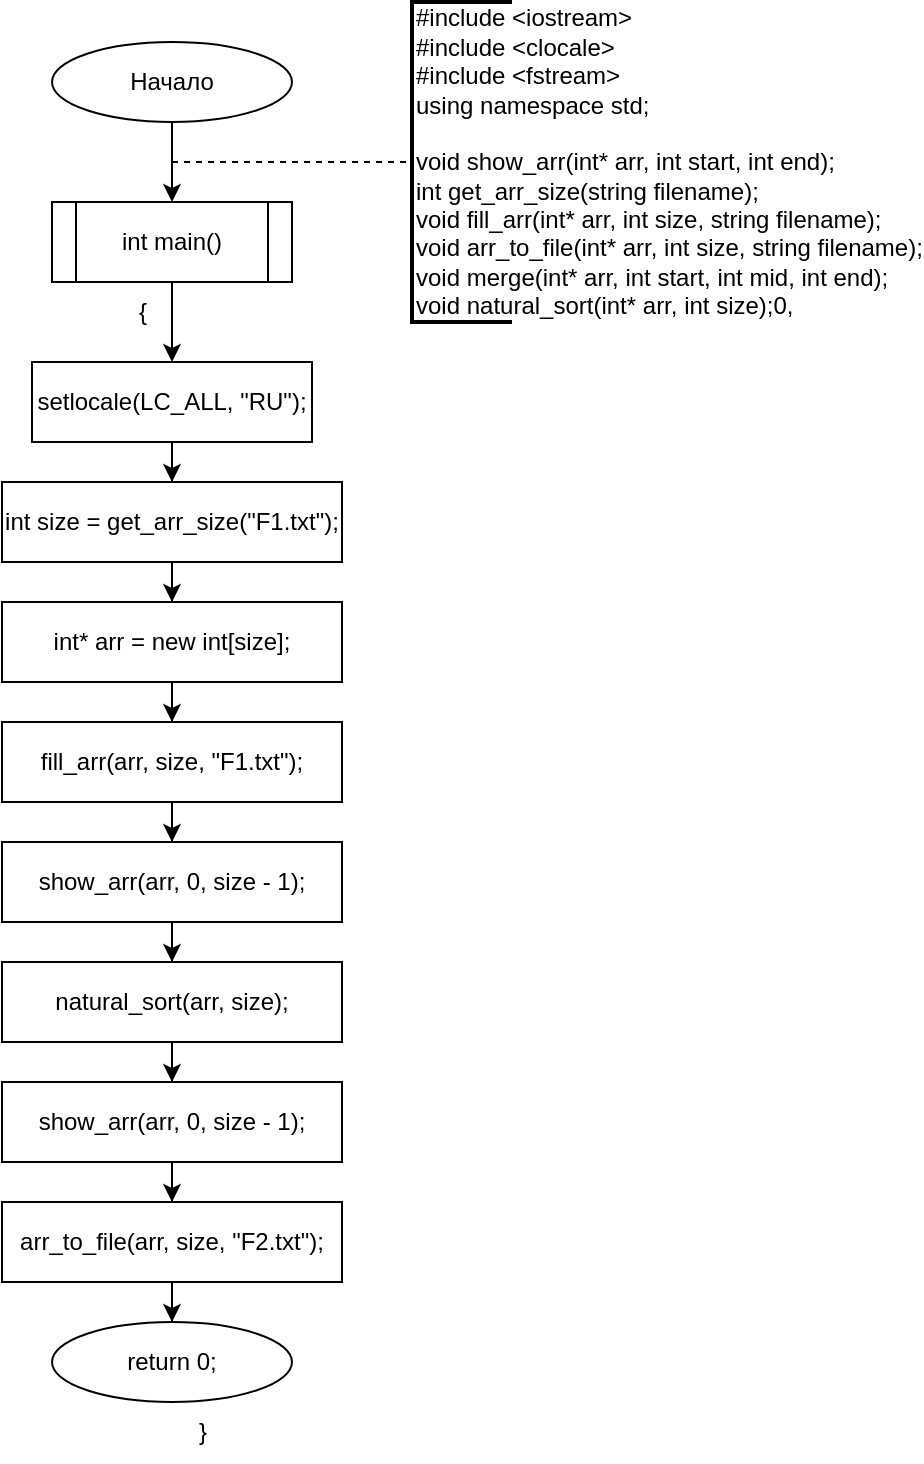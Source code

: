 <mxfile version="25.0.2" pages="7">
  <diagram name="main" id="EsspFKWxQ_4Z_RFMazA9">
    <mxGraphModel dx="1433" dy="797" grid="1" gridSize="10" guides="1" tooltips="1" connect="1" arrows="1" fold="1" page="1" pageScale="1" pageWidth="827" pageHeight="1169" math="0" shadow="0">
      <root>
        <mxCell id="0" />
        <mxCell id="1" parent="0" />
        <mxCell id="gjAVs64p10JaogHvOwGG-3" value="" style="edgeStyle=orthogonalEdgeStyle;rounded=0;orthogonalLoop=1;jettySize=auto;html=1;" edge="1" parent="1" source="gjAVs64p10JaogHvOwGG-1" target="gjAVs64p10JaogHvOwGG-2">
          <mxGeometry relative="1" as="geometry" />
        </mxCell>
        <mxCell id="gjAVs64p10JaogHvOwGG-1" value="Начало" style="ellipse;whiteSpace=wrap;html=1;" vertex="1" parent="1">
          <mxGeometry x="340" y="40" width="120" height="40" as="geometry" />
        </mxCell>
        <mxCell id="gjAVs64p10JaogHvOwGG-7" value="" style="edgeStyle=orthogonalEdgeStyle;rounded=0;orthogonalLoop=1;jettySize=auto;html=1;" edge="1" parent="1" source="gjAVs64p10JaogHvOwGG-2" target="gjAVs64p10JaogHvOwGG-6">
          <mxGeometry relative="1" as="geometry" />
        </mxCell>
        <mxCell id="gjAVs64p10JaogHvOwGG-2" value="int main()" style="shape=process;whiteSpace=wrap;html=1;backgroundOutline=1;" vertex="1" parent="1">
          <mxGeometry x="340" y="120" width="120" height="40" as="geometry" />
        </mxCell>
        <mxCell id="gjAVs64p10JaogHvOwGG-4" value="" style="endArrow=none;dashed=1;html=1;rounded=0;" edge="1" parent="1" target="gjAVs64p10JaogHvOwGG-5">
          <mxGeometry width="50" height="50" relative="1" as="geometry">
            <mxPoint x="400" y="100" as="sourcePoint" />
            <mxPoint x="560" y="100" as="targetPoint" />
          </mxGeometry>
        </mxCell>
        <mxCell id="gjAVs64p10JaogHvOwGG-5" value="&lt;div&gt;#include &amp;lt;iostream&amp;gt;&lt;/div&gt;&lt;div&gt;#include &amp;lt;clocale&amp;gt;&lt;/div&gt;&lt;div&gt;#include &amp;lt;fstream&amp;gt;&lt;/div&gt;&lt;div&gt;using namespace std;&lt;/div&gt;&lt;div&gt;&lt;br&gt;&lt;/div&gt;&lt;div&gt;void show_arr(int* arr, int start, int end);&lt;/div&gt;&lt;div&gt;int get_arr_size(string filename);&lt;/div&gt;&lt;div&gt;void fill_arr(int* arr, int size, string filename);&lt;/div&gt;&lt;div&gt;void arr_to_file(int* arr, int size, string filename);&lt;/div&gt;&lt;div&gt;void merge(int* arr, int start, int mid, int end);&lt;/div&gt;&lt;div&gt;void natural_sort(int* arr, int size);0,&lt;/div&gt;" style="strokeWidth=2;html=1;shape=mxgraph.flowchart.annotation_1;align=left;pointerEvents=1;" vertex="1" parent="1">
          <mxGeometry x="520" y="20" width="50" height="160" as="geometry" />
        </mxCell>
        <mxCell id="gjAVs64p10JaogHvOwGG-10" value="" style="edgeStyle=orthogonalEdgeStyle;rounded=0;orthogonalLoop=1;jettySize=auto;html=1;" edge="1" parent="1" source="gjAVs64p10JaogHvOwGG-6" target="gjAVs64p10JaogHvOwGG-9">
          <mxGeometry relative="1" as="geometry" />
        </mxCell>
        <mxCell id="gjAVs64p10JaogHvOwGG-6" value="setlocale(LC_ALL, &quot;RU&quot;);" style="whiteSpace=wrap;html=1;" vertex="1" parent="1">
          <mxGeometry x="330" y="200" width="140" height="40" as="geometry" />
        </mxCell>
        <mxCell id="gjAVs64p10JaogHvOwGG-8" value="{" style="text;html=1;align=center;verticalAlign=middle;resizable=0;points=[];autosize=1;strokeColor=none;fillColor=none;" vertex="1" parent="1">
          <mxGeometry x="370" y="160" width="30" height="30" as="geometry" />
        </mxCell>
        <mxCell id="gjAVs64p10JaogHvOwGG-12" value="" style="edgeStyle=orthogonalEdgeStyle;rounded=0;orthogonalLoop=1;jettySize=auto;html=1;" edge="1" parent="1" source="gjAVs64p10JaogHvOwGG-9" target="gjAVs64p10JaogHvOwGG-11">
          <mxGeometry relative="1" as="geometry" />
        </mxCell>
        <mxCell id="gjAVs64p10JaogHvOwGG-9" value="int size = get_arr_size(&quot;F1.txt&quot;);" style="whiteSpace=wrap;html=1;" vertex="1" parent="1">
          <mxGeometry x="315" y="260" width="170" height="40" as="geometry" />
        </mxCell>
        <mxCell id="gjAVs64p10JaogHvOwGG-14" value="" style="edgeStyle=orthogonalEdgeStyle;rounded=0;orthogonalLoop=1;jettySize=auto;html=1;" edge="1" parent="1" source="gjAVs64p10JaogHvOwGG-11" target="gjAVs64p10JaogHvOwGG-13">
          <mxGeometry relative="1" as="geometry" />
        </mxCell>
        <mxCell id="gjAVs64p10JaogHvOwGG-11" value="int* arr = new int[size];" style="whiteSpace=wrap;html=1;" vertex="1" parent="1">
          <mxGeometry x="315" y="320" width="170" height="40" as="geometry" />
        </mxCell>
        <mxCell id="gjAVs64p10JaogHvOwGG-16" value="" style="edgeStyle=orthogonalEdgeStyle;rounded=0;orthogonalLoop=1;jettySize=auto;html=1;" edge="1" parent="1" source="gjAVs64p10JaogHvOwGG-13" target="gjAVs64p10JaogHvOwGG-15">
          <mxGeometry relative="1" as="geometry" />
        </mxCell>
        <mxCell id="gjAVs64p10JaogHvOwGG-13" value="fill_arr(arr, size, &quot;F1.txt&quot;);" style="whiteSpace=wrap;html=1;" vertex="1" parent="1">
          <mxGeometry x="315" y="380" width="170" height="40" as="geometry" />
        </mxCell>
        <mxCell id="gjAVs64p10JaogHvOwGG-18" value="" style="edgeStyle=orthogonalEdgeStyle;rounded=0;orthogonalLoop=1;jettySize=auto;html=1;" edge="1" parent="1" source="gjAVs64p10JaogHvOwGG-15" target="gjAVs64p10JaogHvOwGG-17">
          <mxGeometry relative="1" as="geometry" />
        </mxCell>
        <mxCell id="gjAVs64p10JaogHvOwGG-15" value="show_arr(arr, 0, size - 1);" style="whiteSpace=wrap;html=1;" vertex="1" parent="1">
          <mxGeometry x="315" y="440" width="170" height="40" as="geometry" />
        </mxCell>
        <mxCell id="gjAVs64p10JaogHvOwGG-20" value="" style="edgeStyle=orthogonalEdgeStyle;rounded=0;orthogonalLoop=1;jettySize=auto;html=1;" edge="1" parent="1" source="gjAVs64p10JaogHvOwGG-17" target="gjAVs64p10JaogHvOwGG-19">
          <mxGeometry relative="1" as="geometry" />
        </mxCell>
        <mxCell id="gjAVs64p10JaogHvOwGG-17" value="natural_sort(arr, size);" style="whiteSpace=wrap;html=1;" vertex="1" parent="1">
          <mxGeometry x="315" y="500" width="170" height="40" as="geometry" />
        </mxCell>
        <mxCell id="gjAVs64p10JaogHvOwGG-22" value="" style="edgeStyle=orthogonalEdgeStyle;rounded=0;orthogonalLoop=1;jettySize=auto;html=1;" edge="1" parent="1" source="gjAVs64p10JaogHvOwGG-19" target="gjAVs64p10JaogHvOwGG-21">
          <mxGeometry relative="1" as="geometry" />
        </mxCell>
        <mxCell id="gjAVs64p10JaogHvOwGG-19" value="show_arr(arr, 0, size - 1);" style="whiteSpace=wrap;html=1;" vertex="1" parent="1">
          <mxGeometry x="315" y="560" width="170" height="40" as="geometry" />
        </mxCell>
        <mxCell id="gjAVs64p10JaogHvOwGG-24" style="edgeStyle=orthogonalEdgeStyle;rounded=0;orthogonalLoop=1;jettySize=auto;html=1;entryX=0.5;entryY=0;entryDx=0;entryDy=0;" edge="1" parent="1" source="gjAVs64p10JaogHvOwGG-21" target="gjAVs64p10JaogHvOwGG-23">
          <mxGeometry relative="1" as="geometry" />
        </mxCell>
        <mxCell id="gjAVs64p10JaogHvOwGG-21" value="arr_to_file(arr, size, &quot;F2.txt&quot;);" style="whiteSpace=wrap;html=1;" vertex="1" parent="1">
          <mxGeometry x="315" y="620" width="170" height="40" as="geometry" />
        </mxCell>
        <mxCell id="gjAVs64p10JaogHvOwGG-23" value="return 0;" style="ellipse;whiteSpace=wrap;html=1;" vertex="1" parent="1">
          <mxGeometry x="340" y="680" width="120" height="40" as="geometry" />
        </mxCell>
        <mxCell id="gjAVs64p10JaogHvOwGG-25" value="}" style="text;html=1;align=center;verticalAlign=middle;resizable=0;points=[];autosize=1;strokeColor=none;fillColor=none;" vertex="1" parent="1">
          <mxGeometry x="400" y="720" width="30" height="30" as="geometry" />
        </mxCell>
      </root>
    </mxGraphModel>
  </diagram>
  <diagram id="b4GGo2ooQm38JyrTSd2N" name="show_arr">
    <mxGraphModel dx="921" dy="512" grid="1" gridSize="10" guides="1" tooltips="1" connect="1" arrows="1" fold="1" page="1" pageScale="1" pageWidth="827" pageHeight="1169" math="0" shadow="0">
      <root>
        <mxCell id="0" />
        <mxCell id="1" parent="0" />
        <mxCell id="0MT1axa9Dr2W48O-NI7o-3" value="" style="edgeStyle=orthogonalEdgeStyle;rounded=0;orthogonalLoop=1;jettySize=auto;html=1;" edge="1" parent="1" source="0MT1axa9Dr2W48O-NI7o-1" target="0MT1axa9Dr2W48O-NI7o-2">
          <mxGeometry relative="1" as="geometry" />
        </mxCell>
        <mxCell id="0MT1axa9Dr2W48O-NI7o-1" value="void show_arr(int* arr, int start, int end)" style="shape=process;whiteSpace=wrap;html=1;backgroundOutline=1;size=0.04;" vertex="1" parent="1">
          <mxGeometry x="280" y="40" width="240" height="40" as="geometry" />
        </mxCell>
        <mxCell id="0MT1axa9Dr2W48O-NI7o-6" value="" style="edgeStyle=orthogonalEdgeStyle;rounded=0;orthogonalLoop=1;jettySize=auto;html=1;" edge="1" parent="1" source="0MT1axa9Dr2W48O-NI7o-2" target="0MT1axa9Dr2W48O-NI7o-5">
          <mxGeometry relative="1" as="geometry" />
        </mxCell>
        <mxCell id="0MT1axa9Dr2W48O-NI7o-2" value="cout &amp;lt;&amp;lt; &#39;{&#39;;" style="shape=parallelogram;perimeter=parallelogramPerimeter;whiteSpace=wrap;html=1;fixedSize=1;" vertex="1" parent="1">
          <mxGeometry x="340" y="120" width="120" height="40" as="geometry" />
        </mxCell>
        <mxCell id="0MT1axa9Dr2W48O-NI7o-4" value="{" style="text;html=1;align=center;verticalAlign=middle;resizable=0;points=[];autosize=1;strokeColor=none;fillColor=none;" vertex="1" parent="1">
          <mxGeometry x="375" y="78" width="30" height="30" as="geometry" />
        </mxCell>
        <mxCell id="0MT1axa9Dr2W48O-NI7o-8" value="" style="edgeStyle=orthogonalEdgeStyle;rounded=0;orthogonalLoop=1;jettySize=auto;html=1;" edge="1" parent="1" source="0MT1axa9Dr2W48O-NI7o-5" target="0MT1axa9Dr2W48O-NI7o-7">
          <mxGeometry relative="1" as="geometry" />
        </mxCell>
        <mxCell id="0MT1axa9Dr2W48O-NI7o-12" value="" style="edgeStyle=orthogonalEdgeStyle;rounded=0;orthogonalLoop=1;jettySize=auto;html=1;" edge="1" parent="1" source="0MT1axa9Dr2W48O-NI7o-5" target="0MT1axa9Dr2W48O-NI7o-11">
          <mxGeometry relative="1" as="geometry" />
        </mxCell>
        <mxCell id="0MT1axa9Dr2W48O-NI7o-5" value="for (int i = start; i &amp;lt;= end; i++)" style="shape=hexagon;perimeter=hexagonPerimeter2;whiteSpace=wrap;html=1;fixedSize=1;" vertex="1" parent="1">
          <mxGeometry x="310" y="180" width="180" height="40" as="geometry" />
        </mxCell>
        <mxCell id="0MT1axa9Dr2W48O-NI7o-10" style="edgeStyle=orthogonalEdgeStyle;rounded=0;orthogonalLoop=1;jettySize=auto;html=1;entryX=0;entryY=0.5;entryDx=0;entryDy=0;" edge="1" parent="1" source="0MT1axa9Dr2W48O-NI7o-7" target="0MT1axa9Dr2W48O-NI7o-5">
          <mxGeometry relative="1" as="geometry">
            <Array as="points">
              <mxPoint x="400" y="320" />
              <mxPoint x="255" y="320" />
              <mxPoint x="255" y="200" />
            </Array>
          </mxGeometry>
        </mxCell>
        <mxCell id="0MT1axa9Dr2W48O-NI7o-7" value="cout &amp;lt;&amp;lt; arr[i] &amp;lt;&amp;lt; ((i == end) ? &quot;}\n&quot; : &quot;, &quot;);" style="shape=parallelogram;perimeter=parallelogramPerimeter;whiteSpace=wrap;html=1;fixedSize=1;" vertex="1" parent="1">
          <mxGeometry x="275" y="260" width="250" height="40" as="geometry" />
        </mxCell>
        <mxCell id="0MT1axa9Dr2W48O-NI7o-9" value="1" style="text;html=1;align=center;verticalAlign=middle;resizable=0;points=[];autosize=1;strokeColor=none;fillColor=none;" vertex="1" parent="1">
          <mxGeometry x="399" y="230" width="30" height="30" as="geometry" />
        </mxCell>
        <mxCell id="_eJ8LDBTPnsvWOqn-8oa-2" style="edgeStyle=orthogonalEdgeStyle;rounded=0;orthogonalLoop=1;jettySize=auto;html=1;entryX=0.5;entryY=0;entryDx=0;entryDy=0;" edge="1" parent="1" source="0MT1axa9Dr2W48O-NI7o-11" target="_eJ8LDBTPnsvWOqn-8oa-1">
          <mxGeometry relative="1" as="geometry" />
        </mxCell>
        <mxCell id="0MT1axa9Dr2W48O-NI7o-11" value="cout &amp;lt;&amp;lt; endl;" style="shape=parallelogram;perimeter=parallelogramPerimeter;whiteSpace=wrap;html=1;fixedSize=1;" vertex="1" parent="1">
          <mxGeometry x="580" y="240" width="120" height="40" as="geometry" />
        </mxCell>
        <mxCell id="0MT1axa9Dr2W48O-NI7o-13" value="0" style="text;html=1;align=center;verticalAlign=middle;resizable=0;points=[];autosize=1;strokeColor=none;fillColor=none;" vertex="1" parent="1">
          <mxGeometry x="615" y="178" width="30" height="30" as="geometry" />
        </mxCell>
        <mxCell id="_eJ8LDBTPnsvWOqn-8oa-1" value="return;" style="ellipse;whiteSpace=wrap;html=1;" vertex="1" parent="1">
          <mxGeometry x="580" y="300" width="120" height="40" as="geometry" />
        </mxCell>
        <mxCell id="_eJ8LDBTPnsvWOqn-8oa-3" value="}" style="text;html=1;align=center;verticalAlign=middle;resizable=0;points=[];autosize=1;strokeColor=none;fillColor=none;" vertex="1" parent="1">
          <mxGeometry x="635" y="338" width="30" height="30" as="geometry" />
        </mxCell>
      </root>
    </mxGraphModel>
  </diagram>
  <diagram id="kDPVXjirHUOLk0FFvynD" name="get_arr_size">
    <mxGraphModel dx="956" dy="531" grid="1" gridSize="10" guides="1" tooltips="1" connect="1" arrows="1" fold="1" page="1" pageScale="1" pageWidth="827" pageHeight="1169" math="0" shadow="0">
      <root>
        <mxCell id="0" />
        <mxCell id="1" parent="0" />
        <mxCell id="Icc0_7Quajt3o7A986aH-3" value="" style="edgeStyle=orthogonalEdgeStyle;rounded=0;orthogonalLoop=1;jettySize=auto;html=1;" edge="1" parent="1" source="Icc0_7Quajt3o7A986aH-1" target="Icc0_7Quajt3o7A986aH-2">
          <mxGeometry relative="1" as="geometry" />
        </mxCell>
        <mxCell id="Icc0_7Quajt3o7A986aH-1" value="int get_arr_size(string filename)" style="shape=process;whiteSpace=wrap;html=1;backgroundOutline=1;size=0.048;" vertex="1" parent="1">
          <mxGeometry x="300" y="40" width="200" height="40" as="geometry" />
        </mxCell>
        <mxCell id="Icc0_7Quajt3o7A986aH-6" value="" style="edgeStyle=orthogonalEdgeStyle;rounded=0;orthogonalLoop=1;jettySize=auto;html=1;" edge="1" parent="1" source="Icc0_7Quajt3o7A986aH-2" target="Icc0_7Quajt3o7A986aH-5">
          <mxGeometry relative="1" as="geometry" />
        </mxCell>
        <mxCell id="Icc0_7Quajt3o7A986aH-2" value="ifstream fin(filename);" style="whiteSpace=wrap;html=1;" vertex="1" parent="1">
          <mxGeometry x="340" y="120" width="120" height="40" as="geometry" />
        </mxCell>
        <mxCell id="Icc0_7Quajt3o7A986aH-4" value="{" style="text;html=1;align=center;verticalAlign=middle;resizable=0;points=[];autosize=1;strokeColor=none;fillColor=none;" vertex="1" parent="1">
          <mxGeometry x="370" y="80" width="30" height="30" as="geometry" />
        </mxCell>
        <mxCell id="Icc0_7Quajt3o7A986aH-8" value="" style="edgeStyle=orthogonalEdgeStyle;rounded=0;orthogonalLoop=1;jettySize=auto;html=1;" edge="1" parent="1" source="Icc0_7Quajt3o7A986aH-5" target="Icc0_7Quajt3o7A986aH-7">
          <mxGeometry relative="1" as="geometry" />
        </mxCell>
        <mxCell id="Icc0_7Quajt3o7A986aH-5" value="int count = 0;" style="whiteSpace=wrap;html=1;" vertex="1" parent="1">
          <mxGeometry x="340" y="180" width="120" height="40" as="geometry" />
        </mxCell>
        <mxCell id="Icc0_7Quajt3o7A986aH-10" value="" style="edgeStyle=orthogonalEdgeStyle;rounded=0;orthogonalLoop=1;jettySize=auto;html=1;" edge="1" parent="1" source="Icc0_7Quajt3o7A986aH-7" target="Icc0_7Quajt3o7A986aH-9">
          <mxGeometry relative="1" as="geometry" />
        </mxCell>
        <mxCell id="Icc0_7Quajt3o7A986aH-7" value="int t;" style="whiteSpace=wrap;html=1;" vertex="1" parent="1">
          <mxGeometry x="340" y="240" width="120" height="40" as="geometry" />
        </mxCell>
        <mxCell id="Icc0_7Quajt3o7A986aH-12" value="" style="edgeStyle=orthogonalEdgeStyle;rounded=0;orthogonalLoop=1;jettySize=auto;html=1;" edge="1" parent="1" source="Icc0_7Quajt3o7A986aH-9" target="Icc0_7Quajt3o7A986aH-11">
          <mxGeometry relative="1" as="geometry" />
        </mxCell>
        <mxCell id="Icc0_7Quajt3o7A986aH-16" value="" style="edgeStyle=orthogonalEdgeStyle;rounded=0;orthogonalLoop=1;jettySize=auto;html=1;entryX=0.5;entryY=0;entryDx=0;entryDy=0;" edge="1" parent="1" source="Icc0_7Quajt3o7A986aH-9" target="Icc0_7Quajt3o7A986aH-15">
          <mxGeometry relative="1" as="geometry" />
        </mxCell>
        <mxCell id="Icc0_7Quajt3o7A986aH-9" value="while (fin &amp;gt;&amp;gt; t)" style="rhombus;whiteSpace=wrap;html=1;" vertex="1" parent="1">
          <mxGeometry x="340" y="320" width="120" height="40" as="geometry" />
        </mxCell>
        <mxCell id="Icc0_7Quajt3o7A986aH-14" style="edgeStyle=orthogonalEdgeStyle;rounded=0;orthogonalLoop=1;jettySize=auto;html=1;" edge="1" parent="1" source="Icc0_7Quajt3o7A986aH-11">
          <mxGeometry relative="1" as="geometry">
            <mxPoint x="400" y="300" as="targetPoint" />
            <Array as="points">
              <mxPoint x="400" y="460" />
              <mxPoint x="310" y="460" />
              <mxPoint x="310" y="300" />
            </Array>
          </mxGeometry>
        </mxCell>
        <mxCell id="Icc0_7Quajt3o7A986aH-11" value="count++;" style="whiteSpace=wrap;html=1;" vertex="1" parent="1">
          <mxGeometry x="340" y="400" width="120" height="40" as="geometry" />
        </mxCell>
        <mxCell id="Icc0_7Quajt3o7A986aH-13" value="1" style="text;html=1;align=center;verticalAlign=middle;resizable=0;points=[];autosize=1;strokeColor=none;fillColor=none;" vertex="1" parent="1">
          <mxGeometry x="399" y="370" width="30" height="30" as="geometry" />
        </mxCell>
        <mxCell id="SvGOgbTAuNilA_Q2hMGH-2" style="edgeStyle=orthogonalEdgeStyle;rounded=0;orthogonalLoop=1;jettySize=auto;html=1;entryX=0.5;entryY=0;entryDx=0;entryDy=0;" edge="1" parent="1" source="Icc0_7Quajt3o7A986aH-15" target="SvGOgbTAuNilA_Q2hMGH-1">
          <mxGeometry relative="1" as="geometry" />
        </mxCell>
        <mxCell id="Icc0_7Quajt3o7A986aH-15" value="fin.close();" style="whiteSpace=wrap;html=1;" vertex="1" parent="1">
          <mxGeometry x="540" y="360" width="120" height="40" as="geometry" />
        </mxCell>
        <mxCell id="Icc0_7Quajt3o7A986aH-17" value="0" style="text;html=1;align=center;verticalAlign=middle;resizable=0;points=[];autosize=1;strokeColor=none;fillColor=none;" vertex="1" parent="1">
          <mxGeometry x="575" y="318" width="30" height="30" as="geometry" />
        </mxCell>
        <mxCell id="SvGOgbTAuNilA_Q2hMGH-1" value="return count;" style="ellipse;whiteSpace=wrap;html=1;" vertex="1" parent="1">
          <mxGeometry x="540" y="420" width="120" height="40" as="geometry" />
        </mxCell>
        <mxCell id="SvGOgbTAuNilA_Q2hMGH-4" value="}" style="text;html=1;align=center;verticalAlign=middle;resizable=0;points=[];autosize=1;strokeColor=none;fillColor=none;" vertex="1" parent="1">
          <mxGeometry x="600" y="460" width="30" height="30" as="geometry" />
        </mxCell>
      </root>
    </mxGraphModel>
  </diagram>
  <diagram id="NULkKm9FZbF-wI7E598Z" name="fill_arr">
    <mxGraphModel dx="679" dy="377" grid="1" gridSize="10" guides="1" tooltips="1" connect="1" arrows="1" fold="1" page="1" pageScale="1" pageWidth="827" pageHeight="1169" math="0" shadow="0">
      <root>
        <mxCell id="0" />
        <mxCell id="1" parent="0" />
        <mxCell id="DlP2iGxXfagc4zblpBp2-3" value="" style="edgeStyle=orthogonalEdgeStyle;rounded=0;orthogonalLoop=1;jettySize=auto;html=1;" edge="1" parent="1" source="DlP2iGxXfagc4zblpBp2-1" target="DlP2iGxXfagc4zblpBp2-2">
          <mxGeometry relative="1" as="geometry" />
        </mxCell>
        <mxCell id="DlP2iGxXfagc4zblpBp2-1" value="void fill_arr(int* arr, int size, string filename)" style="shape=process;whiteSpace=wrap;html=1;backgroundOutline=1;size=0.043;" vertex="1" parent="1">
          <mxGeometry x="270" y="40" width="260" height="40" as="geometry" />
        </mxCell>
        <mxCell id="DlP2iGxXfagc4zblpBp2-6" value="" style="edgeStyle=orthogonalEdgeStyle;rounded=0;orthogonalLoop=1;jettySize=auto;html=1;" edge="1" parent="1" source="DlP2iGxXfagc4zblpBp2-2" target="DlP2iGxXfagc4zblpBp2-5">
          <mxGeometry relative="1" as="geometry" />
        </mxCell>
        <mxCell id="DlP2iGxXfagc4zblpBp2-2" value="ifstream fin(filename);" style="whiteSpace=wrap;html=1;" vertex="1" parent="1">
          <mxGeometry x="340" y="120" width="120" height="40" as="geometry" />
        </mxCell>
        <mxCell id="DlP2iGxXfagc4zblpBp2-4" value="{" style="text;html=1;align=center;verticalAlign=middle;resizable=0;points=[];autosize=1;strokeColor=none;fillColor=none;" vertex="1" parent="1">
          <mxGeometry x="370" y="80" width="30" height="30" as="geometry" />
        </mxCell>
        <mxCell id="DlP2iGxXfagc4zblpBp2-11" value="" style="edgeStyle=orthogonalEdgeStyle;rounded=0;orthogonalLoop=1;jettySize=auto;html=1;" edge="1" parent="1" source="DlP2iGxXfagc4zblpBp2-5" target="DlP2iGxXfagc4zblpBp2-10">
          <mxGeometry relative="1" as="geometry" />
        </mxCell>
        <mxCell id="DlP2iGxXfagc4zblpBp2-15" value="" style="edgeStyle=orthogonalEdgeStyle;rounded=0;orthogonalLoop=1;jettySize=auto;html=1;" edge="1" parent="1" source="DlP2iGxXfagc4zblpBp2-5" target="DlP2iGxXfagc4zblpBp2-14">
          <mxGeometry relative="1" as="geometry" />
        </mxCell>
        <mxCell id="DlP2iGxXfagc4zblpBp2-5" value="for (int i = 0; i &amp;lt; size; i++)" style="shape=hexagon;perimeter=hexagonPerimeter2;whiteSpace=wrap;html=1;fixedSize=1;" vertex="1" parent="1">
          <mxGeometry x="320" y="180" width="160" height="40" as="geometry" />
        </mxCell>
        <mxCell id="DlP2iGxXfagc4zblpBp2-9" value="1" style="text;html=1;align=center;verticalAlign=middle;resizable=0;points=[];autosize=1;strokeColor=none;fillColor=none;" vertex="1" parent="1">
          <mxGeometry x="399" y="230" width="30" height="30" as="geometry" />
        </mxCell>
        <mxCell id="DlP2iGxXfagc4zblpBp2-12" style="edgeStyle=orthogonalEdgeStyle;rounded=0;orthogonalLoop=1;jettySize=auto;html=1;entryX=0;entryY=0.5;entryDx=0;entryDy=0;" edge="1" parent="1" source="DlP2iGxXfagc4zblpBp2-10" target="DlP2iGxXfagc4zblpBp2-5">
          <mxGeometry relative="1" as="geometry">
            <Array as="points">
              <mxPoint x="400" y="320" />
              <mxPoint x="300" y="320" />
              <mxPoint x="300" y="200" />
            </Array>
          </mxGeometry>
        </mxCell>
        <mxCell id="DlP2iGxXfagc4zblpBp2-10" value="fin &amp;gt;&amp;gt; arr[i];" style="shape=parallelogram;perimeter=parallelogramPerimeter;whiteSpace=wrap;html=1;fixedSize=1;" vertex="1" parent="1">
          <mxGeometry x="340" y="260" width="120" height="40" as="geometry" />
        </mxCell>
        <mxCell id="LS95ZXB4wJJFU-29LbJG-2" style="edgeStyle=orthogonalEdgeStyle;rounded=0;orthogonalLoop=1;jettySize=auto;html=1;entryX=0.5;entryY=0;entryDx=0;entryDy=0;" edge="1" parent="1" source="DlP2iGxXfagc4zblpBp2-14" target="LS95ZXB4wJJFU-29LbJG-1">
          <mxGeometry relative="1" as="geometry" />
        </mxCell>
        <mxCell id="DlP2iGxXfagc4zblpBp2-14" value="fin.close();" style="whiteSpace=wrap;html=1;" vertex="1" parent="1">
          <mxGeometry x="500" y="240" width="120" height="40" as="geometry" />
        </mxCell>
        <mxCell id="DlP2iGxXfagc4zblpBp2-16" value="0" style="text;html=1;align=center;verticalAlign=middle;resizable=0;points=[];autosize=1;strokeColor=none;fillColor=none;" vertex="1" parent="1">
          <mxGeometry x="535" y="168" width="30" height="30" as="geometry" />
        </mxCell>
        <mxCell id="LS95ZXB4wJJFU-29LbJG-1" value="return;" style="ellipse;whiteSpace=wrap;html=1;" vertex="1" parent="1">
          <mxGeometry x="500" y="300" width="120" height="40" as="geometry" />
        </mxCell>
        <mxCell id="LS95ZXB4wJJFU-29LbJG-3" value="}" style="text;html=1;align=center;verticalAlign=middle;resizable=0;points=[];autosize=1;strokeColor=none;fillColor=none;" vertex="1" parent="1">
          <mxGeometry x="560" y="340" width="30" height="30" as="geometry" />
        </mxCell>
      </root>
    </mxGraphModel>
  </diagram>
  <diagram id="cDoM4hUTlmdQ-QqkwXz8" name="arr_to_file">
    <mxGraphModel dx="1032" dy="574" grid="1" gridSize="10" guides="1" tooltips="1" connect="1" arrows="1" fold="1" page="1" pageScale="1" pageWidth="827" pageHeight="1169" math="0" shadow="0">
      <root>
        <mxCell id="0" />
        <mxCell id="1" parent="0" />
        <mxCell id="Oxv_kJwq-PlbMtz_pMBo-3" value="" style="edgeStyle=orthogonalEdgeStyle;rounded=0;orthogonalLoop=1;jettySize=auto;html=1;" edge="1" parent="1" source="Oxv_kJwq-PlbMtz_pMBo-1" target="Oxv_kJwq-PlbMtz_pMBo-2">
          <mxGeometry relative="1" as="geometry" />
        </mxCell>
        <mxCell id="Oxv_kJwq-PlbMtz_pMBo-1" value="void arr_to_file(int* arr, int size, string filename)" style="shape=process;whiteSpace=wrap;html=1;backgroundOutline=1;size=0.036;" vertex="1" parent="1">
          <mxGeometry x="260" y="40" width="280" height="40" as="geometry" />
        </mxCell>
        <mxCell id="Oxv_kJwq-PlbMtz_pMBo-6" value="" style="edgeStyle=orthogonalEdgeStyle;rounded=0;orthogonalLoop=1;jettySize=auto;html=1;" edge="1" parent="1" source="Oxv_kJwq-PlbMtz_pMBo-2" target="Oxv_kJwq-PlbMtz_pMBo-5">
          <mxGeometry relative="1" as="geometry" />
        </mxCell>
        <mxCell id="Oxv_kJwq-PlbMtz_pMBo-2" value="ofstream fout(filename);" style="whiteSpace=wrap;html=1;" vertex="1" parent="1">
          <mxGeometry x="330" y="120" width="140" height="40" as="geometry" />
        </mxCell>
        <mxCell id="Oxv_kJwq-PlbMtz_pMBo-4" value="{" style="text;html=1;align=center;verticalAlign=middle;resizable=0;points=[];autosize=1;strokeColor=none;fillColor=none;" vertex="1" parent="1">
          <mxGeometry x="370" y="80" width="30" height="30" as="geometry" />
        </mxCell>
        <mxCell id="Oxv_kJwq-PlbMtz_pMBo-8" value="" style="edgeStyle=orthogonalEdgeStyle;rounded=0;orthogonalLoop=1;jettySize=auto;html=1;" edge="1" parent="1" source="Oxv_kJwq-PlbMtz_pMBo-5" target="Oxv_kJwq-PlbMtz_pMBo-7">
          <mxGeometry relative="1" as="geometry" />
        </mxCell>
        <mxCell id="Oxv_kJwq-PlbMtz_pMBo-13" value="" style="edgeStyle=orthogonalEdgeStyle;rounded=0;orthogonalLoop=1;jettySize=auto;html=1;" edge="1" parent="1" source="Oxv_kJwq-PlbMtz_pMBo-5" target="Oxv_kJwq-PlbMtz_pMBo-12">
          <mxGeometry relative="1" as="geometry" />
        </mxCell>
        <mxCell id="Oxv_kJwq-PlbMtz_pMBo-5" value="for (int i = 0; i &amp;lt; size; i++)" style="shape=hexagon;perimeter=hexagonPerimeter2;whiteSpace=wrap;html=1;fixedSize=1;" vertex="1" parent="1">
          <mxGeometry x="320" y="180" width="160" height="40" as="geometry" />
        </mxCell>
        <mxCell id="Oxv_kJwq-PlbMtz_pMBo-11" style="edgeStyle=orthogonalEdgeStyle;rounded=0;orthogonalLoop=1;jettySize=auto;html=1;entryX=0;entryY=0.5;entryDx=0;entryDy=0;" edge="1" parent="1" source="Oxv_kJwq-PlbMtz_pMBo-7" target="Oxv_kJwq-PlbMtz_pMBo-5">
          <mxGeometry relative="1" as="geometry">
            <Array as="points">
              <mxPoint x="400" y="320" />
              <mxPoint x="300" y="320" />
              <mxPoint x="300" y="200" />
            </Array>
          </mxGeometry>
        </mxCell>
        <mxCell id="Oxv_kJwq-PlbMtz_pMBo-7" value="fout &amp;lt;&amp;lt; arr[i] &amp;lt;&amp;lt; &#39; &#39;;" style="shape=parallelogram;perimeter=parallelogramPerimeter;whiteSpace=wrap;html=1;fixedSize=1;" vertex="1" parent="1">
          <mxGeometry x="330" y="260" width="140" height="40" as="geometry" />
        </mxCell>
        <mxCell id="Oxv_kJwq-PlbMtz_pMBo-9" value="1" style="text;html=1;align=center;verticalAlign=middle;resizable=0;points=[];autosize=1;strokeColor=none;fillColor=none;" vertex="1" parent="1">
          <mxGeometry x="400" y="230" width="30" height="30" as="geometry" />
        </mxCell>
        <mxCell id="MGp1i47sKBmyYRBxqZDZ-2" style="edgeStyle=orthogonalEdgeStyle;rounded=0;orthogonalLoop=1;jettySize=auto;html=1;entryX=0.5;entryY=0;entryDx=0;entryDy=0;" edge="1" parent="1" source="Oxv_kJwq-PlbMtz_pMBo-12" target="MGp1i47sKBmyYRBxqZDZ-1">
          <mxGeometry relative="1" as="geometry" />
        </mxCell>
        <mxCell id="Oxv_kJwq-PlbMtz_pMBo-12" value="fout.close();" style="whiteSpace=wrap;html=1;" vertex="1" parent="1">
          <mxGeometry x="520" y="240" width="120" height="40" as="geometry" />
        </mxCell>
        <mxCell id="Oxv_kJwq-PlbMtz_pMBo-14" value="0" style="text;html=1;align=center;verticalAlign=middle;resizable=0;points=[];autosize=1;strokeColor=none;fillColor=none;" vertex="1" parent="1">
          <mxGeometry x="555" y="178" width="30" height="30" as="geometry" />
        </mxCell>
        <mxCell id="MGp1i47sKBmyYRBxqZDZ-1" value="return;" style="ellipse;whiteSpace=wrap;html=1;" vertex="1" parent="1">
          <mxGeometry x="520" y="300" width="120" height="40" as="geometry" />
        </mxCell>
      </root>
    </mxGraphModel>
  </diagram>
  <diagram id="AQFISe9txKZGrAU0e7PU" name="merge">
    <mxGraphModel dx="1290" dy="717" grid="1" gridSize="10" guides="1" tooltips="1" connect="1" arrows="1" fold="1" page="1" pageScale="1" pageWidth="827" pageHeight="1169" math="0" shadow="0">
      <root>
        <mxCell id="0" />
        <mxCell id="1" parent="0" />
        <mxCell id="YiMQon4fGLWJJqDEM6vL-1" value="" style="edgeStyle=orthogonalEdgeStyle;rounded=0;orthogonalLoop=1;jettySize=auto;html=1;" edge="1" parent="1" source="YiMQon4fGLWJJqDEM6vL-2" target="YiMQon4fGLWJJqDEM6vL-4">
          <mxGeometry relative="1" as="geometry" />
        </mxCell>
        <mxCell id="YiMQon4fGLWJJqDEM6vL-2" value="void merge(int* arr, int start, int end, int mid)" style="shape=process;whiteSpace=wrap;html=1;backgroundOutline=1;size=0.04;" vertex="1" parent="1">
          <mxGeometry x="270" y="80" width="260" height="40" as="geometry" />
        </mxCell>
        <mxCell id="YiMQon4fGLWJJqDEM6vL-3" value="" style="edgeStyle=orthogonalEdgeStyle;rounded=0;orthogonalLoop=1;jettySize=auto;html=1;" edge="1" parent="1" source="YiMQon4fGLWJJqDEM6vL-4" target="YiMQon4fGLWJJqDEM6vL-7">
          <mxGeometry relative="1" as="geometry" />
        </mxCell>
        <mxCell id="YiMQon4fGLWJJqDEM6vL-4" value="int left = start;" style="whiteSpace=wrap;html=1;" vertex="1" parent="1">
          <mxGeometry x="340" y="160" width="120" height="40" as="geometry" />
        </mxCell>
        <mxCell id="YiMQon4fGLWJJqDEM6vL-5" value="{" style="text;html=1;align=center;verticalAlign=middle;resizable=0;points=[];autosize=1;strokeColor=none;fillColor=none;" vertex="1" parent="1">
          <mxGeometry x="370" y="120" width="30" height="30" as="geometry" />
        </mxCell>
        <mxCell id="YiMQon4fGLWJJqDEM6vL-6" value="" style="edgeStyle=orthogonalEdgeStyle;rounded=0;orthogonalLoop=1;jettySize=auto;html=1;" edge="1" parent="1" source="YiMQon4fGLWJJqDEM6vL-7" target="YiMQon4fGLWJJqDEM6vL-9">
          <mxGeometry relative="1" as="geometry" />
        </mxCell>
        <mxCell id="YiMQon4fGLWJJqDEM6vL-7" value="int right = mid + 1;" style="whiteSpace=wrap;html=1;" vertex="1" parent="1">
          <mxGeometry x="340" y="220" width="120" height="40" as="geometry" />
        </mxCell>
        <mxCell id="YiMQon4fGLWJJqDEM6vL-8" value="" style="edgeStyle=orthogonalEdgeStyle;rounded=0;orthogonalLoop=1;jettySize=auto;html=1;" edge="1" parent="1" source="YiMQon4fGLWJJqDEM6vL-9" target="YiMQon4fGLWJJqDEM6vL-11">
          <mxGeometry relative="1" as="geometry" />
        </mxCell>
        <mxCell id="YiMQon4fGLWJJqDEM6vL-9" value="int len = end - start + 1;" style="whiteSpace=wrap;html=1;" vertex="1" parent="1">
          <mxGeometry x="335" y="280" width="130" height="40" as="geometry" />
        </mxCell>
        <mxCell id="YiMQon4fGLWJJqDEM6vL-10" value="" style="edgeStyle=orthogonalEdgeStyle;rounded=0;orthogonalLoop=1;jettySize=auto;html=1;" edge="1" parent="1" source="YiMQon4fGLWJJqDEM6vL-11" target="YiMQon4fGLWJJqDEM6vL-14">
          <mxGeometry relative="1" as="geometry" />
        </mxCell>
        <mxCell id="YiMQon4fGLWJJqDEM6vL-11" value="int* merge_arr = new int[len];" style="whiteSpace=wrap;html=1;" vertex="1" parent="1">
          <mxGeometry x="312.5" y="340" width="175" height="40" as="geometry" />
        </mxCell>
        <mxCell id="YiMQon4fGLWJJqDEM6vL-12" value="" style="edgeStyle=orthogonalEdgeStyle;rounded=0;orthogonalLoop=1;jettySize=auto;html=1;" edge="1" parent="1" source="YiMQon4fGLWJJqDEM6vL-14" target="YiMQon4fGLWJJqDEM6vL-17">
          <mxGeometry relative="1" as="geometry" />
        </mxCell>
        <mxCell id="YiMQon4fGLWJJqDEM6vL-13" style="edgeStyle=orthogonalEdgeStyle;rounded=0;orthogonalLoop=1;jettySize=auto;html=1;entryX=0.5;entryY=0;entryDx=0;entryDy=0;" edge="1" parent="1" source="YiMQon4fGLWJJqDEM6vL-14" target="YiMQon4fGLWJJqDEM6vL-28">
          <mxGeometry relative="1" as="geometry">
            <mxPoint x="400" y="680" as="targetPoint" />
            <Array as="points">
              <mxPoint x="720" y="420" />
              <mxPoint x="720" y="660" />
              <mxPoint x="400" y="660" />
              <mxPoint x="400" y="680" />
            </Array>
          </mxGeometry>
        </mxCell>
        <mxCell id="YiMQon4fGLWJJqDEM6vL-14" value="for (int i = 0; i &amp;lt; len; i++)" style="shape=hexagon;perimeter=hexagonPerimeter2;whiteSpace=wrap;html=1;fixedSize=1;" vertex="1" parent="1">
          <mxGeometry x="325" y="400" width="150" height="40" as="geometry" />
        </mxCell>
        <mxCell id="YiMQon4fGLWJJqDEM6vL-15" value="" style="edgeStyle=orthogonalEdgeStyle;rounded=0;orthogonalLoop=1;jettySize=auto;html=1;entryX=0.5;entryY=0;entryDx=0;entryDy=0;exitX=0;exitY=0.5;exitDx=0;exitDy=0;" edge="1" parent="1" source="YiMQon4fGLWJJqDEM6vL-17" target="YiMQon4fGLWJJqDEM6vL-20">
          <mxGeometry relative="1" as="geometry" />
        </mxCell>
        <mxCell id="YiMQon4fGLWJJqDEM6vL-16" value="" style="edgeStyle=orthogonalEdgeStyle;rounded=0;orthogonalLoop=1;jettySize=auto;html=1;exitX=1;exitY=0.5;exitDx=0;exitDy=0;" edge="1" parent="1" source="YiMQon4fGLWJJqDEM6vL-17" target="YiMQon4fGLWJJqDEM6vL-22">
          <mxGeometry relative="1" as="geometry" />
        </mxCell>
        <mxCell id="YiMQon4fGLWJJqDEM6vL-17" value="if (left &amp;lt;= mid &amp;amp;&amp;amp; (right &amp;gt; end || arr[left] &amp;lt; arr[right]))" style="rhombus;whiteSpace=wrap;html=1;" vertex="1" parent="1">
          <mxGeometry x="240" y="480" width="320" height="80" as="geometry" />
        </mxCell>
        <mxCell id="YiMQon4fGLWJJqDEM6vL-18" value="1" style="text;html=1;align=center;verticalAlign=middle;resizable=0;points=[];autosize=1;strokeColor=none;fillColor=none;" vertex="1" parent="1">
          <mxGeometry x="400" y="450" width="30" height="30" as="geometry" />
        </mxCell>
        <mxCell id="YiMQon4fGLWJJqDEM6vL-19" style="edgeStyle=orthogonalEdgeStyle;rounded=0;orthogonalLoop=1;jettySize=auto;html=1;exitX=0.5;exitY=1;exitDx=0;exitDy=0;" edge="1" parent="1" source="YiMQon4fGLWJJqDEM6vL-20">
          <mxGeometry relative="1" as="geometry">
            <mxPoint x="400" y="620" as="targetPoint" />
            <Array as="points">
              <mxPoint x="181" y="620" />
            </Array>
          </mxGeometry>
        </mxCell>
        <mxCell id="YiMQon4fGLWJJqDEM6vL-20" value="merge_arr[i] = arr[left++];" style="whiteSpace=wrap;html=1;" vertex="1" parent="1">
          <mxGeometry x="102.68" y="560" width="157.32" height="40" as="geometry" />
        </mxCell>
        <mxCell id="YiMQon4fGLWJJqDEM6vL-21" style="edgeStyle=orthogonalEdgeStyle;rounded=0;orthogonalLoop=1;jettySize=auto;html=1;" edge="1" parent="1" source="YiMQon4fGLWJJqDEM6vL-22">
          <mxGeometry relative="1" as="geometry">
            <mxPoint x="400" y="620" as="targetPoint" />
            <Array as="points">
              <mxPoint x="620" y="620" />
            </Array>
          </mxGeometry>
        </mxCell>
        <mxCell id="YiMQon4fGLWJJqDEM6vL-22" value="merge_arr[i] = arr[right++];" style="whiteSpace=wrap;html=1;" vertex="1" parent="1">
          <mxGeometry x="540" y="555" width="160" height="45" as="geometry" />
        </mxCell>
        <mxCell id="YiMQon4fGLWJJqDEM6vL-23" value="1" style="text;html=1;align=center;verticalAlign=middle;resizable=0;points=[];autosize=1;strokeColor=none;fillColor=none;" vertex="1" parent="1">
          <mxGeometry x="180" y="490" width="30" height="30" as="geometry" />
        </mxCell>
        <mxCell id="YiMQon4fGLWJJqDEM6vL-24" value="0" style="text;html=1;align=center;verticalAlign=middle;resizable=0;points=[];autosize=1;strokeColor=none;fillColor=none;" vertex="1" parent="1">
          <mxGeometry x="595" y="490" width="30" height="30" as="geometry" />
        </mxCell>
        <mxCell id="YiMQon4fGLWJJqDEM6vL-25" value="" style="endArrow=classic;html=1;rounded=0;entryX=0;entryY=0.5;entryDx=0;entryDy=0;" edge="1" parent="1" target="YiMQon4fGLWJJqDEM6vL-14">
          <mxGeometry width="50" height="50" relative="1" as="geometry">
            <mxPoint x="400" y="620" as="sourcePoint" />
            <mxPoint x="230" y="410" as="targetPoint" />
            <Array as="points">
              <mxPoint x="400" y="640" />
              <mxPoint x="80" y="640" />
              <mxPoint x="80" y="420" />
            </Array>
          </mxGeometry>
        </mxCell>
        <mxCell id="YiMQon4fGLWJJqDEM6vL-26" value="0" style="text;html=1;align=center;verticalAlign=middle;resizable=0;points=[];autosize=1;strokeColor=none;fillColor=none;" vertex="1" parent="1">
          <mxGeometry x="690" y="390" width="30" height="30" as="geometry" />
        </mxCell>
        <mxCell id="YiMQon4fGLWJJqDEM6vL-27" value="" style="edgeStyle=orthogonalEdgeStyle;rounded=0;orthogonalLoop=1;jettySize=auto;html=1;" edge="1" parent="1" source="YiMQon4fGLWJJqDEM6vL-28" target="YiMQon4fGLWJJqDEM6vL-31">
          <mxGeometry relative="1" as="geometry" />
        </mxCell>
        <mxCell id="YiMQon4fGLWJJqDEM6vL-28" value="int ind = start;" style="rounded=0;whiteSpace=wrap;html=1;" vertex="1" parent="1">
          <mxGeometry x="340" y="680" width="120" height="40" as="geometry" />
        </mxCell>
        <mxCell id="YiMQon4fGLWJJqDEM6vL-29" value="" style="edgeStyle=orthogonalEdgeStyle;rounded=0;orthogonalLoop=1;jettySize=auto;html=1;" edge="1" parent="1" source="YiMQon4fGLWJJqDEM6vL-31" target="YiMQon4fGLWJJqDEM6vL-33">
          <mxGeometry relative="1" as="geometry" />
        </mxCell>
        <mxCell id="YiMQon4fGLWJJqDEM6vL-30" style="edgeStyle=orthogonalEdgeStyle;rounded=0;orthogonalLoop=1;jettySize=auto;html=1;" edge="1" parent="1" source="YiMQon4fGLWJJqDEM6vL-31" target="YiMQon4fGLWJJqDEM6vL-37">
          <mxGeometry relative="1" as="geometry">
            <mxPoint x="400" y="920" as="targetPoint" />
            <Array as="points">
              <mxPoint x="510" y="760" />
              <mxPoint x="510" y="900" />
              <mxPoint x="400" y="900" />
            </Array>
          </mxGeometry>
        </mxCell>
        <mxCell id="YiMQon4fGLWJJqDEM6vL-31" value="for (int i = 0; i &amp;lt; len; i++)" style="shape=hexagon;perimeter=hexagonPerimeter2;whiteSpace=wrap;html=1;fixedSize=1;rounded=0;" vertex="1" parent="1">
          <mxGeometry x="325" y="740" width="150" height="40" as="geometry" />
        </mxCell>
        <mxCell id="YiMQon4fGLWJJqDEM6vL-32" style="edgeStyle=orthogonalEdgeStyle;rounded=0;orthogonalLoop=1;jettySize=auto;html=1;entryX=0;entryY=0.5;entryDx=0;entryDy=0;" edge="1" parent="1" source="YiMQon4fGLWJJqDEM6vL-33" target="YiMQon4fGLWJJqDEM6vL-31">
          <mxGeometry relative="1" as="geometry">
            <Array as="points">
              <mxPoint x="400" y="880" />
              <mxPoint x="305" y="880" />
              <mxPoint x="305" y="760" />
            </Array>
          </mxGeometry>
        </mxCell>
        <mxCell id="YiMQon4fGLWJJqDEM6vL-33" value="arr[ind++] = merge_arr[i];" style="whiteSpace=wrap;html=1;rounded=0;" vertex="1" parent="1">
          <mxGeometry x="330" y="820" width="140" height="40" as="geometry" />
        </mxCell>
        <mxCell id="YiMQon4fGLWJJqDEM6vL-34" value="1" style="text;html=1;align=center;verticalAlign=middle;resizable=0;points=[];autosize=1;strokeColor=none;fillColor=none;" vertex="1" parent="1">
          <mxGeometry x="400" y="790" width="30" height="30" as="geometry" />
        </mxCell>
        <mxCell id="YiMQon4fGLWJJqDEM6vL-35" value="0" style="text;html=1;align=center;verticalAlign=middle;resizable=0;points=[];autosize=1;strokeColor=none;fillColor=none;" vertex="1" parent="1">
          <mxGeometry x="487.5" y="730" width="30" height="30" as="geometry" />
        </mxCell>
        <mxCell id="YiMQon4fGLWJJqDEM6vL-36" style="edgeStyle=orthogonalEdgeStyle;rounded=0;orthogonalLoop=1;jettySize=auto;html=1;entryX=0.5;entryY=0;entryDx=0;entryDy=0;" edge="1" parent="1" source="YiMQon4fGLWJJqDEM6vL-37" target="YiMQon4fGLWJJqDEM6vL-38">
          <mxGeometry relative="1" as="geometry" />
        </mxCell>
        <mxCell id="YiMQon4fGLWJJqDEM6vL-37" value="delete[] merge_arr;" style="rounded=0;whiteSpace=wrap;html=1;" vertex="1" parent="1">
          <mxGeometry x="340" y="920" width="120" height="40" as="geometry" />
        </mxCell>
        <mxCell id="YiMQon4fGLWJJqDEM6vL-38" value="return;" style="ellipse;whiteSpace=wrap;html=1;" vertex="1" parent="1">
          <mxGeometry x="340" y="980" width="120" height="40" as="geometry" />
        </mxCell>
        <mxCell id="YiMQon4fGLWJJqDEM6vL-39" value="}" style="text;html=1;align=center;verticalAlign=middle;resizable=0;points=[];autosize=1;strokeColor=none;fillColor=none;" vertex="1" parent="1">
          <mxGeometry x="400" y="1020" width="30" height="30" as="geometry" />
        </mxCell>
      </root>
    </mxGraphModel>
  </diagram>
  <diagram id="k5_bgtZbFU8T3xe2M1B3" name="natural_sort">
    <mxGraphModel dx="1433" dy="797" grid="1" gridSize="10" guides="1" tooltips="1" connect="1" arrows="1" fold="1" page="1" pageScale="1" pageWidth="827" pageHeight="1169" math="0" shadow="0">
      <root>
        <mxCell id="0" />
        <mxCell id="1" parent="0" />
        <mxCell id="DH8UclCSbRKk9kptR93E-3" value="" style="edgeStyle=orthogonalEdgeStyle;rounded=0;orthogonalLoop=1;jettySize=auto;html=1;" edge="1" parent="1" source="DH8UclCSbRKk9kptR93E-1" target="DH8UclCSbRKk9kptR93E-2">
          <mxGeometry relative="1" as="geometry" />
        </mxCell>
        <mxCell id="DH8UclCSbRKk9kptR93E-1" value="void natural_sort(int* arr, int size)" style="shape=process;whiteSpace=wrap;html=1;backgroundOutline=1;size=0.05;" vertex="1" parent="1">
          <mxGeometry x="300" y="40" width="200" height="40" as="geometry" />
        </mxCell>
        <mxCell id="DH8UclCSbRKk9kptR93E-8" value="" style="edgeStyle=orthogonalEdgeStyle;rounded=0;orthogonalLoop=1;jettySize=auto;html=1;" edge="1" parent="1" source="DH8UclCSbRKk9kptR93E-2" target="DH8UclCSbRKk9kptR93E-7">
          <mxGeometry relative="1" as="geometry" />
        </mxCell>
        <mxCell id="DH8UclCSbRKk9kptR93E-2" value="int i = 0;" style="whiteSpace=wrap;html=1;" vertex="1" parent="1">
          <mxGeometry x="340" y="120" width="120" height="40" as="geometry" />
        </mxCell>
        <mxCell id="DH8UclCSbRKk9kptR93E-4" value="{" style="text;html=1;align=center;verticalAlign=middle;resizable=0;points=[];autosize=1;strokeColor=none;fillColor=none;" vertex="1" parent="1">
          <mxGeometry x="370" y="80" width="30" height="30" as="geometry" />
        </mxCell>
        <mxCell id="DH8UclCSbRKk9kptR93E-10" value="" style="edgeStyle=orthogonalEdgeStyle;rounded=0;orthogonalLoop=1;jettySize=auto;html=1;" edge="1" parent="1" source="DH8UclCSbRKk9kptR93E-7" target="DH8UclCSbRKk9kptR93E-9">
          <mxGeometry relative="1" as="geometry" />
        </mxCell>
        <mxCell id="DH8UclCSbRKk9kptR93E-46" style="edgeStyle=orthogonalEdgeStyle;rounded=0;orthogonalLoop=1;jettySize=auto;html=1;entryX=0.5;entryY=0;entryDx=0;entryDy=0;" edge="1" parent="1" source="DH8UclCSbRKk9kptR93E-7" target="H-OBII7Vf5t6gU0s7DAF-1">
          <mxGeometry relative="1" as="geometry">
            <mxPoint x="640.0" y="260.0" as="targetPoint" />
          </mxGeometry>
        </mxCell>
        <mxCell id="DH8UclCSbRKk9kptR93E-7" value="while (i &amp;lt; size)" style="rhombus;whiteSpace=wrap;html=1;" vertex="1" parent="1">
          <mxGeometry x="340" y="200" width="120" height="40" as="geometry" />
        </mxCell>
        <mxCell id="DH8UclCSbRKk9kptR93E-16" value="" style="edgeStyle=orthogonalEdgeStyle;rounded=0;orthogonalLoop=1;jettySize=auto;html=1;" edge="1" parent="1" source="DH8UclCSbRKk9kptR93E-9" target="DH8UclCSbRKk9kptR93E-15">
          <mxGeometry relative="1" as="geometry" />
        </mxCell>
        <mxCell id="DH8UclCSbRKk9kptR93E-9" value="int mid = 0, end = 0;" style="whiteSpace=wrap;html=1;" vertex="1" parent="1">
          <mxGeometry x="340" y="280" width="120" height="40" as="geometry" />
        </mxCell>
        <mxCell id="DH8UclCSbRKk9kptR93E-11" value="1" style="text;html=1;align=center;verticalAlign=middle;resizable=0;points=[];autosize=1;strokeColor=none;fillColor=none;" vertex="1" parent="1">
          <mxGeometry x="399" y="250" width="30" height="30" as="geometry" />
        </mxCell>
        <mxCell id="DH8UclCSbRKk9kptR93E-12" value="{" style="text;html=1;align=center;verticalAlign=middle;resizable=0;points=[];autosize=1;strokeColor=none;fillColor=none;" vertex="1" parent="1">
          <mxGeometry x="370" y="240" width="30" height="30" as="geometry" />
        </mxCell>
        <mxCell id="DH8UclCSbRKk9kptR93E-18" value="" style="edgeStyle=orthogonalEdgeStyle;rounded=0;orthogonalLoop=1;jettySize=auto;html=1;" edge="1" parent="1" source="DH8UclCSbRKk9kptR93E-15" target="DH8UclCSbRKk9kptR93E-17">
          <mxGeometry relative="1" as="geometry" />
        </mxCell>
        <mxCell id="DH8UclCSbRKk9kptR93E-15" value="i = 0;" style="whiteSpace=wrap;html=1;" vertex="1" parent="1">
          <mxGeometry x="340" y="340" width="120" height="40" as="geometry" />
        </mxCell>
        <mxCell id="DH8UclCSbRKk9kptR93E-22" value="" style="edgeStyle=orthogonalEdgeStyle;rounded=0;orthogonalLoop=1;jettySize=auto;html=1;" edge="1" parent="1" source="DH8UclCSbRKk9kptR93E-17" target="DH8UclCSbRKk9kptR93E-21">
          <mxGeometry relative="1" as="geometry" />
        </mxCell>
        <mxCell id="DH8UclCSbRKk9kptR93E-25" style="edgeStyle=orthogonalEdgeStyle;rounded=0;orthogonalLoop=1;jettySize=auto;html=1;" edge="1" parent="1" source="DH8UclCSbRKk9kptR93E-17" target="DH8UclCSbRKk9kptR93E-27">
          <mxGeometry relative="1" as="geometry">
            <mxPoint x="400" y="620" as="targetPoint" />
            <Array as="points">
              <mxPoint x="520" y="450" />
              <mxPoint x="520" y="600" />
              <mxPoint x="400" y="600" />
            </Array>
          </mxGeometry>
        </mxCell>
        <mxCell id="DH8UclCSbRKk9kptR93E-17" value="while (i &amp;lt; size - 1 &amp;amp;&amp;amp;&lt;div&gt;&amp;nbsp;arr[i] &amp;lt; arr[i + 1])&lt;/div&gt;" style="rhombus;whiteSpace=wrap;html=1;" vertex="1" parent="1">
          <mxGeometry x="315" y="420" width="170" height="60" as="geometry" />
        </mxCell>
        <mxCell id="DH8UclCSbRKk9kptR93E-24" style="edgeStyle=orthogonalEdgeStyle;rounded=0;orthogonalLoop=1;jettySize=auto;html=1;" edge="1" parent="1" source="DH8UclCSbRKk9kptR93E-21">
          <mxGeometry relative="1" as="geometry">
            <mxPoint x="400" y="400.0" as="targetPoint" />
            <Array as="points">
              <mxPoint x="400" y="580" />
              <mxPoint x="300" y="580" />
              <mxPoint x="300" y="400" />
            </Array>
          </mxGeometry>
        </mxCell>
        <mxCell id="DH8UclCSbRKk9kptR93E-21" value="i++;" style="whiteSpace=wrap;html=1;" vertex="1" parent="1">
          <mxGeometry x="340" y="520" width="120" height="40" as="geometry" />
        </mxCell>
        <mxCell id="DH8UclCSbRKk9kptR93E-23" value="1" style="text;html=1;align=center;verticalAlign=middle;resizable=0;points=[];autosize=1;strokeColor=none;fillColor=none;" vertex="1" parent="1">
          <mxGeometry x="400" y="490" width="30" height="30" as="geometry" />
        </mxCell>
        <mxCell id="DH8UclCSbRKk9kptR93E-26" value="0" style="text;html=1;align=center;verticalAlign=middle;resizable=0;points=[];autosize=1;strokeColor=none;fillColor=none;" vertex="1" parent="1">
          <mxGeometry x="495" y="420" width="30" height="30" as="geometry" />
        </mxCell>
        <mxCell id="DH8UclCSbRKk9kptR93E-29" value="" style="edgeStyle=orthogonalEdgeStyle;rounded=0;orthogonalLoop=1;jettySize=auto;html=1;" edge="1" parent="1" source="DH8UclCSbRKk9kptR93E-27" target="DH8UclCSbRKk9kptR93E-28">
          <mxGeometry relative="1" as="geometry" />
        </mxCell>
        <mxCell id="DH8UclCSbRKk9kptR93E-27" value="mid = i;" style="rounded=0;whiteSpace=wrap;html=1;" vertex="1" parent="1">
          <mxGeometry x="340" y="620" width="120" height="40" as="geometry" />
        </mxCell>
        <mxCell id="DH8UclCSbRKk9kptR93E-28" value="i++;" style="rounded=0;whiteSpace=wrap;html=1;" vertex="1" parent="1">
          <mxGeometry x="340" y="680" width="120" height="40" as="geometry" />
        </mxCell>
        <mxCell id="DH8UclCSbRKk9kptR93E-30" value="" style="edgeStyle=orthogonalEdgeStyle;rounded=0;orthogonalLoop=1;jettySize=auto;html=1;" edge="1" parent="1" target="DH8UclCSbRKk9kptR93E-33">
          <mxGeometry relative="1" as="geometry">
            <mxPoint x="400" y="720" as="sourcePoint" />
          </mxGeometry>
        </mxCell>
        <mxCell id="DH8UclCSbRKk9kptR93E-31" value="" style="edgeStyle=orthogonalEdgeStyle;rounded=0;orthogonalLoop=1;jettySize=auto;html=1;" edge="1" parent="1" source="DH8UclCSbRKk9kptR93E-33" target="DH8UclCSbRKk9kptR93E-35">
          <mxGeometry relative="1" as="geometry" />
        </mxCell>
        <mxCell id="DH8UclCSbRKk9kptR93E-32" style="edgeStyle=orthogonalEdgeStyle;rounded=0;orthogonalLoop=1;jettySize=auto;html=1;" edge="1" parent="1" source="DH8UclCSbRKk9kptR93E-33" target="DH8UclCSbRKk9kptR93E-39">
          <mxGeometry relative="1" as="geometry">
            <mxPoint x="400" y="960" as="targetPoint" />
            <Array as="points">
              <mxPoint x="520" y="790" />
              <mxPoint x="520" y="940" />
              <mxPoint x="400" y="940" />
            </Array>
          </mxGeometry>
        </mxCell>
        <mxCell id="DH8UclCSbRKk9kptR93E-33" value="while (i &amp;lt; size - 1 &amp;amp;&amp;amp;&lt;div&gt;&amp;nbsp;arr[i] &amp;lt; arr[i + 1])&lt;br&gt;&lt;/div&gt;" style="rhombus;whiteSpace=wrap;html=1;" vertex="1" parent="1">
          <mxGeometry x="315" y="760" width="170" height="60" as="geometry" />
        </mxCell>
        <mxCell id="DH8UclCSbRKk9kptR93E-34" style="edgeStyle=orthogonalEdgeStyle;rounded=0;orthogonalLoop=1;jettySize=auto;html=1;" edge="1" parent="1" source="DH8UclCSbRKk9kptR93E-35">
          <mxGeometry relative="1" as="geometry">
            <mxPoint x="400" y="740.0" as="targetPoint" />
            <Array as="points">
              <mxPoint x="400" y="920" />
              <mxPoint x="300" y="920" />
              <mxPoint x="300" y="740" />
            </Array>
          </mxGeometry>
        </mxCell>
        <mxCell id="DH8UclCSbRKk9kptR93E-35" value="i++;" style="whiteSpace=wrap;html=1;" vertex="1" parent="1">
          <mxGeometry x="340" y="860" width="120" height="40" as="geometry" />
        </mxCell>
        <mxCell id="DH8UclCSbRKk9kptR93E-36" value="1" style="text;html=1;align=center;verticalAlign=middle;resizable=0;points=[];autosize=1;strokeColor=none;fillColor=none;" vertex="1" parent="1">
          <mxGeometry x="400" y="830" width="30" height="30" as="geometry" />
        </mxCell>
        <mxCell id="DH8UclCSbRKk9kptR93E-37" value="0" style="text;html=1;align=center;verticalAlign=middle;resizable=0;points=[];autosize=1;strokeColor=none;fillColor=none;" vertex="1" parent="1">
          <mxGeometry x="495" y="760" width="30" height="30" as="geometry" />
        </mxCell>
        <mxCell id="DH8UclCSbRKk9kptR93E-38" value="" style="edgeStyle=orthogonalEdgeStyle;rounded=0;orthogonalLoop=1;jettySize=auto;html=1;" edge="1" parent="1" source="DH8UclCSbRKk9kptR93E-39" target="DH8UclCSbRKk9kptR93E-40">
          <mxGeometry relative="1" as="geometry" />
        </mxCell>
        <mxCell id="DH8UclCSbRKk9kptR93E-39" value="end = i;" style="rounded=0;whiteSpace=wrap;html=1;" vertex="1" parent="1">
          <mxGeometry x="340" y="960" width="120" height="40" as="geometry" />
        </mxCell>
        <mxCell id="DH8UclCSbRKk9kptR93E-42" value="" style="edgeStyle=orthogonalEdgeStyle;rounded=0;orthogonalLoop=1;jettySize=auto;html=1;" edge="1" parent="1" source="DH8UclCSbRKk9kptR93E-40" target="DH8UclCSbRKk9kptR93E-41">
          <mxGeometry relative="1" as="geometry" />
        </mxCell>
        <mxCell id="DH8UclCSbRKk9kptR93E-40" value="i++;" style="rounded=0;whiteSpace=wrap;html=1;" vertex="1" parent="1">
          <mxGeometry x="340" y="1020" width="120" height="40" as="geometry" />
        </mxCell>
        <mxCell id="DH8UclCSbRKk9kptR93E-44" style="edgeStyle=orthogonalEdgeStyle;rounded=0;orthogonalLoop=1;jettySize=auto;html=1;" edge="1" parent="1" source="DH8UclCSbRKk9kptR93E-41">
          <mxGeometry relative="1" as="geometry">
            <mxPoint x="400" y="180" as="targetPoint" />
            <Array as="points">
              <mxPoint x="400" y="1140" />
              <mxPoint x="240" y="1140" />
              <mxPoint x="240" y="180" />
            </Array>
          </mxGeometry>
        </mxCell>
        <mxCell id="DH8UclCSbRKk9kptR93E-41" value="merge(arr, 0, end, mid);" style="rounded=0;whiteSpace=wrap;html=1;" vertex="1" parent="1">
          <mxGeometry x="330" y="1080" width="140" height="40" as="geometry" />
        </mxCell>
        <mxCell id="DH8UclCSbRKk9kptR93E-45" value="}" style="text;html=1;align=center;verticalAlign=middle;resizable=0;points=[];autosize=1;strokeColor=none;fillColor=none;" vertex="1" parent="1">
          <mxGeometry x="400" y="1120" width="30" height="30" as="geometry" />
        </mxCell>
        <mxCell id="H-OBII7Vf5t6gU0s7DAF-1" value="return;" style="ellipse;whiteSpace=wrap;html=1;" vertex="1" parent="1">
          <mxGeometry x="580" y="260" width="120" height="40" as="geometry" />
        </mxCell>
        <mxCell id="H-OBII7Vf5t6gU0s7DAF-2" value="}" style="text;html=1;align=center;verticalAlign=middle;resizable=0;points=[];autosize=1;strokeColor=none;fillColor=none;" vertex="1" parent="1">
          <mxGeometry x="640" y="300" width="30" height="30" as="geometry" />
        </mxCell>
      </root>
    </mxGraphModel>
  </diagram>
</mxfile>
